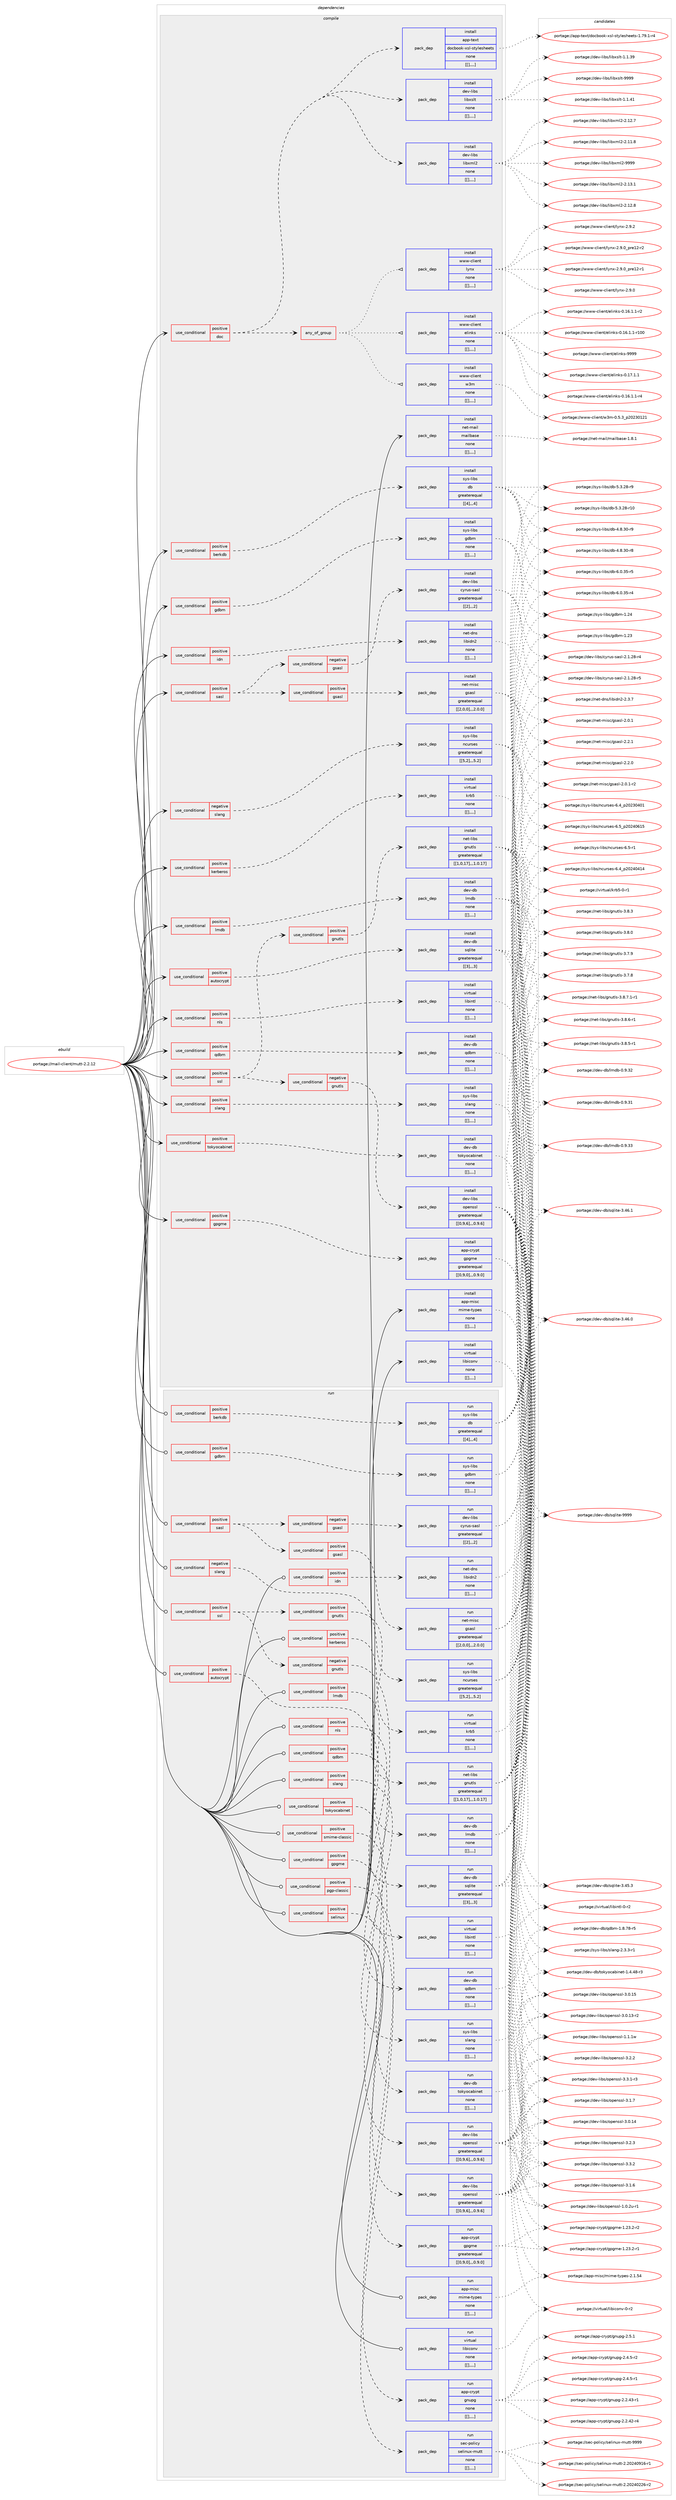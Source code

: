 digraph prolog {

# *************
# Graph options
# *************

newrank=true;
concentrate=true;
compound=true;
graph [rankdir=LR,fontname=Helvetica,fontsize=10,ranksep=1.5];#, ranksep=2.5, nodesep=0.2];
edge  [arrowhead=vee];
node  [fontname=Helvetica,fontsize=10];

# **********
# The ebuild
# **********

subgraph cluster_leftcol {
color=gray;
label=<<i>ebuild</i>>;
id [label="portage://mail-client/mutt-2.2.12", color=red, width=4, href="../mail-client/mutt-2.2.12.svg"];
}

# ****************
# The dependencies
# ****************

subgraph cluster_midcol {
color=gray;
label=<<i>dependencies</i>>;
subgraph cluster_compile {
fillcolor="#eeeeee";
style=filled;
label=<<i>compile</i>>;
subgraph cond74313 {
dependency295749 [label=<<TABLE BORDER="0" CELLBORDER="1" CELLSPACING="0" CELLPADDING="4"><TR><TD ROWSPAN="3" CELLPADDING="10">use_conditional</TD></TR><TR><TD>negative</TD></TR><TR><TD>slang</TD></TR></TABLE>>, shape=none, color=red];
subgraph pack218957 {
dependency295773 [label=<<TABLE BORDER="0" CELLBORDER="1" CELLSPACING="0" CELLPADDING="4" WIDTH="220"><TR><TD ROWSPAN="6" CELLPADDING="30">pack_dep</TD></TR><TR><TD WIDTH="110">install</TD></TR><TR><TD>sys-libs</TD></TR><TR><TD>ncurses</TD></TR><TR><TD>greaterequal</TD></TR><TR><TD>[[5,2],,,5.2]</TD></TR></TABLE>>, shape=none, color=blue];
}
dependency295749:e -> dependency295773:w [weight=20,style="dashed",arrowhead="vee"];
}
id:e -> dependency295749:w [weight=20,style="solid",arrowhead="vee"];
subgraph cond74332 {
dependency295826 [label=<<TABLE BORDER="0" CELLBORDER="1" CELLSPACING="0" CELLPADDING="4"><TR><TD ROWSPAN="3" CELLPADDING="10">use_conditional</TD></TR><TR><TD>positive</TD></TR><TR><TD>autocrypt</TD></TR></TABLE>>, shape=none, color=red];
subgraph pack218998 {
dependency295866 [label=<<TABLE BORDER="0" CELLBORDER="1" CELLSPACING="0" CELLPADDING="4" WIDTH="220"><TR><TD ROWSPAN="6" CELLPADDING="30">pack_dep</TD></TR><TR><TD WIDTH="110">install</TD></TR><TR><TD>dev-db</TD></TR><TR><TD>sqlite</TD></TR><TR><TD>greaterequal</TD></TR><TR><TD>[[3],,,3]</TD></TR></TABLE>>, shape=none, color=blue];
}
dependency295826:e -> dependency295866:w [weight=20,style="dashed",arrowhead="vee"];
}
id:e -> dependency295826:w [weight=20,style="solid",arrowhead="vee"];
subgraph cond74340 {
dependency295876 [label=<<TABLE BORDER="0" CELLBORDER="1" CELLSPACING="0" CELLPADDING="4"><TR><TD ROWSPAN="3" CELLPADDING="10">use_conditional</TD></TR><TR><TD>positive</TD></TR><TR><TD>berkdb</TD></TR></TABLE>>, shape=none, color=red];
subgraph pack219036 {
dependency295881 [label=<<TABLE BORDER="0" CELLBORDER="1" CELLSPACING="0" CELLPADDING="4" WIDTH="220"><TR><TD ROWSPAN="6" CELLPADDING="30">pack_dep</TD></TR><TR><TD WIDTH="110">install</TD></TR><TR><TD>sys-libs</TD></TR><TR><TD>db</TD></TR><TR><TD>greaterequal</TD></TR><TR><TD>[[4],,,4]</TD></TR></TABLE>>, shape=none, color=blue];
}
dependency295876:e -> dependency295881:w [weight=20,style="dashed",arrowhead="vee"];
}
id:e -> dependency295876:w [weight=20,style="solid",arrowhead="vee"];
subgraph cond74343 {
dependency295920 [label=<<TABLE BORDER="0" CELLBORDER="1" CELLSPACING="0" CELLPADDING="4"><TR><TD ROWSPAN="3" CELLPADDING="10">use_conditional</TD></TR><TR><TD>positive</TD></TR><TR><TD>doc</TD></TR></TABLE>>, shape=none, color=red];
subgraph pack219070 {
dependency295926 [label=<<TABLE BORDER="0" CELLBORDER="1" CELLSPACING="0" CELLPADDING="4" WIDTH="220"><TR><TD ROWSPAN="6" CELLPADDING="30">pack_dep</TD></TR><TR><TD WIDTH="110">install</TD></TR><TR><TD>dev-libs</TD></TR><TR><TD>libxml2</TD></TR><TR><TD>none</TD></TR><TR><TD>[[],,,,]</TD></TR></TABLE>>, shape=none, color=blue];
}
dependency295920:e -> dependency295926:w [weight=20,style="dashed",arrowhead="vee"];
subgraph pack219078 {
dependency295934 [label=<<TABLE BORDER="0" CELLBORDER="1" CELLSPACING="0" CELLPADDING="4" WIDTH="220"><TR><TD ROWSPAN="6" CELLPADDING="30">pack_dep</TD></TR><TR><TD WIDTH="110">install</TD></TR><TR><TD>dev-libs</TD></TR><TR><TD>libxslt</TD></TR><TR><TD>none</TD></TR><TR><TD>[[],,,,]</TD></TR></TABLE>>, shape=none, color=blue];
}
dependency295920:e -> dependency295934:w [weight=20,style="dashed",arrowhead="vee"];
subgraph pack219084 {
dependency295944 [label=<<TABLE BORDER="0" CELLBORDER="1" CELLSPACING="0" CELLPADDING="4" WIDTH="220"><TR><TD ROWSPAN="6" CELLPADDING="30">pack_dep</TD></TR><TR><TD WIDTH="110">install</TD></TR><TR><TD>app-text</TD></TR><TR><TD>docbook-xsl-stylesheets</TD></TR><TR><TD>none</TD></TR><TR><TD>[[],,,,]</TD></TR></TABLE>>, shape=none, color=blue];
}
dependency295920:e -> dependency295944:w [weight=20,style="dashed",arrowhead="vee"];
subgraph any2348 {
dependency296014 [label=<<TABLE BORDER="0" CELLBORDER="1" CELLSPACING="0" CELLPADDING="4"><TR><TD CELLPADDING="10">any_of_group</TD></TR></TABLE>>, shape=none, color=red];subgraph pack219177 {
dependency296134 [label=<<TABLE BORDER="0" CELLBORDER="1" CELLSPACING="0" CELLPADDING="4" WIDTH="220"><TR><TD ROWSPAN="6" CELLPADDING="30">pack_dep</TD></TR><TR><TD WIDTH="110">install</TD></TR><TR><TD>www-client</TD></TR><TR><TD>lynx</TD></TR><TR><TD>none</TD></TR><TR><TD>[[],,,,]</TD></TR></TABLE>>, shape=none, color=blue];
}
dependency296014:e -> dependency296134:w [weight=20,style="dotted",arrowhead="oinv"];
subgraph pack219237 {
dependency296139 [label=<<TABLE BORDER="0" CELLBORDER="1" CELLSPACING="0" CELLPADDING="4" WIDTH="220"><TR><TD ROWSPAN="6" CELLPADDING="30">pack_dep</TD></TR><TR><TD WIDTH="110">install</TD></TR><TR><TD>www-client</TD></TR><TR><TD>w3m</TD></TR><TR><TD>none</TD></TR><TR><TD>[[],,,,]</TD></TR></TABLE>>, shape=none, color=blue];
}
dependency296014:e -> dependency296139:w [weight=20,style="dotted",arrowhead="oinv"];
subgraph pack219289 {
dependency296215 [label=<<TABLE BORDER="0" CELLBORDER="1" CELLSPACING="0" CELLPADDING="4" WIDTH="220"><TR><TD ROWSPAN="6" CELLPADDING="30">pack_dep</TD></TR><TR><TD WIDTH="110">install</TD></TR><TR><TD>www-client</TD></TR><TR><TD>elinks</TD></TR><TR><TD>none</TD></TR><TR><TD>[[],,,,]</TD></TR></TABLE>>, shape=none, color=blue];
}
dependency296014:e -> dependency296215:w [weight=20,style="dotted",arrowhead="oinv"];
}
dependency295920:e -> dependency296014:w [weight=20,style="dashed",arrowhead="vee"];
}
id:e -> dependency295920:w [weight=20,style="solid",arrowhead="vee"];
subgraph cond74410 {
dependency296219 [label=<<TABLE BORDER="0" CELLBORDER="1" CELLSPACING="0" CELLPADDING="4"><TR><TD ROWSPAN="3" CELLPADDING="10">use_conditional</TD></TR><TR><TD>positive</TD></TR><TR><TD>gdbm</TD></TR></TABLE>>, shape=none, color=red];
subgraph pack219296 {
dependency296245 [label=<<TABLE BORDER="0" CELLBORDER="1" CELLSPACING="0" CELLPADDING="4" WIDTH="220"><TR><TD ROWSPAN="6" CELLPADDING="30">pack_dep</TD></TR><TR><TD WIDTH="110">install</TD></TR><TR><TD>sys-libs</TD></TR><TR><TD>gdbm</TD></TR><TR><TD>none</TD></TR><TR><TD>[[],,,,]</TD></TR></TABLE>>, shape=none, color=blue];
}
dependency296219:e -> dependency296245:w [weight=20,style="dashed",arrowhead="vee"];
}
id:e -> dependency296219:w [weight=20,style="solid",arrowhead="vee"];
subgraph cond74426 {
dependency296282 [label=<<TABLE BORDER="0" CELLBORDER="1" CELLSPACING="0" CELLPADDING="4"><TR><TD ROWSPAN="3" CELLPADDING="10">use_conditional</TD></TR><TR><TD>positive</TD></TR><TR><TD>gpgme</TD></TR></TABLE>>, shape=none, color=red];
subgraph pack219366 {
dependency296323 [label=<<TABLE BORDER="0" CELLBORDER="1" CELLSPACING="0" CELLPADDING="4" WIDTH="220"><TR><TD ROWSPAN="6" CELLPADDING="30">pack_dep</TD></TR><TR><TD WIDTH="110">install</TD></TR><TR><TD>app-crypt</TD></TR><TR><TD>gpgme</TD></TR><TR><TD>greaterequal</TD></TR><TR><TD>[[0,9,0],,,0.9.0]</TD></TR></TABLE>>, shape=none, color=blue];
}
dependency296282:e -> dependency296323:w [weight=20,style="dashed",arrowhead="vee"];
}
id:e -> dependency296282:w [weight=20,style="solid",arrowhead="vee"];
subgraph cond74443 {
dependency296420 [label=<<TABLE BORDER="0" CELLBORDER="1" CELLSPACING="0" CELLPADDING="4"><TR><TD ROWSPAN="3" CELLPADDING="10">use_conditional</TD></TR><TR><TD>positive</TD></TR><TR><TD>idn</TD></TR></TABLE>>, shape=none, color=red];
subgraph pack219434 {
dependency296422 [label=<<TABLE BORDER="0" CELLBORDER="1" CELLSPACING="0" CELLPADDING="4" WIDTH="220"><TR><TD ROWSPAN="6" CELLPADDING="30">pack_dep</TD></TR><TR><TD WIDTH="110">install</TD></TR><TR><TD>net-dns</TD></TR><TR><TD>libidn2</TD></TR><TR><TD>none</TD></TR><TR><TD>[[],,,,]</TD></TR></TABLE>>, shape=none, color=blue];
}
dependency296420:e -> dependency296422:w [weight=20,style="dashed",arrowhead="vee"];
}
id:e -> dependency296420:w [weight=20,style="solid",arrowhead="vee"];
subgraph cond74468 {
dependency296448 [label=<<TABLE BORDER="0" CELLBORDER="1" CELLSPACING="0" CELLPADDING="4"><TR><TD ROWSPAN="3" CELLPADDING="10">use_conditional</TD></TR><TR><TD>positive</TD></TR><TR><TD>kerberos</TD></TR></TABLE>>, shape=none, color=red];
subgraph pack219500 {
dependency296510 [label=<<TABLE BORDER="0" CELLBORDER="1" CELLSPACING="0" CELLPADDING="4" WIDTH="220"><TR><TD ROWSPAN="6" CELLPADDING="30">pack_dep</TD></TR><TR><TD WIDTH="110">install</TD></TR><TR><TD>virtual</TD></TR><TR><TD>krb5</TD></TR><TR><TD>none</TD></TR><TR><TD>[[],,,,]</TD></TR></TABLE>>, shape=none, color=blue];
}
dependency296448:e -> dependency296510:w [weight=20,style="dashed",arrowhead="vee"];
}
id:e -> dependency296448:w [weight=20,style="solid",arrowhead="vee"];
subgraph cond74509 {
dependency296646 [label=<<TABLE BORDER="0" CELLBORDER="1" CELLSPACING="0" CELLPADDING="4"><TR><TD ROWSPAN="3" CELLPADDING="10">use_conditional</TD></TR><TR><TD>positive</TD></TR><TR><TD>lmdb</TD></TR></TABLE>>, shape=none, color=red];
subgraph pack219591 {
dependency296650 [label=<<TABLE BORDER="0" CELLBORDER="1" CELLSPACING="0" CELLPADDING="4" WIDTH="220"><TR><TD ROWSPAN="6" CELLPADDING="30">pack_dep</TD></TR><TR><TD WIDTH="110">install</TD></TR><TR><TD>dev-db</TD></TR><TR><TD>lmdb</TD></TR><TR><TD>none</TD></TR><TR><TD>[[],,,,]</TD></TR></TABLE>>, shape=none, color=blue];
}
dependency296646:e -> dependency296650:w [weight=20,style="dashed",arrowhead="vee"];
}
id:e -> dependency296646:w [weight=20,style="solid",arrowhead="vee"];
subgraph cond74529 {
dependency296656 [label=<<TABLE BORDER="0" CELLBORDER="1" CELLSPACING="0" CELLPADDING="4"><TR><TD ROWSPAN="3" CELLPADDING="10">use_conditional</TD></TR><TR><TD>positive</TD></TR><TR><TD>nls</TD></TR></TABLE>>, shape=none, color=red];
subgraph pack219600 {
dependency296659 [label=<<TABLE BORDER="0" CELLBORDER="1" CELLSPACING="0" CELLPADDING="4" WIDTH="220"><TR><TD ROWSPAN="6" CELLPADDING="30">pack_dep</TD></TR><TR><TD WIDTH="110">install</TD></TR><TR><TD>virtual</TD></TR><TR><TD>libintl</TD></TR><TR><TD>none</TD></TR><TR><TD>[[],,,,]</TD></TR></TABLE>>, shape=none, color=blue];
}
dependency296656:e -> dependency296659:w [weight=20,style="dashed",arrowhead="vee"];
}
id:e -> dependency296656:w [weight=20,style="solid",arrowhead="vee"];
subgraph cond74537 {
dependency296672 [label=<<TABLE BORDER="0" CELLBORDER="1" CELLSPACING="0" CELLPADDING="4"><TR><TD ROWSPAN="3" CELLPADDING="10">use_conditional</TD></TR><TR><TD>positive</TD></TR><TR><TD>qdbm</TD></TR></TABLE>>, shape=none, color=red];
subgraph pack219619 {
dependency296773 [label=<<TABLE BORDER="0" CELLBORDER="1" CELLSPACING="0" CELLPADDING="4" WIDTH="220"><TR><TD ROWSPAN="6" CELLPADDING="30">pack_dep</TD></TR><TR><TD WIDTH="110">install</TD></TR><TR><TD>dev-db</TD></TR><TR><TD>qdbm</TD></TR><TR><TD>none</TD></TR><TR><TD>[[],,,,]</TD></TR></TABLE>>, shape=none, color=blue];
}
dependency296672:e -> dependency296773:w [weight=20,style="dashed",arrowhead="vee"];
}
id:e -> dependency296672:w [weight=20,style="solid",arrowhead="vee"];
subgraph cond74574 {
dependency296822 [label=<<TABLE BORDER="0" CELLBORDER="1" CELLSPACING="0" CELLPADDING="4"><TR><TD ROWSPAN="3" CELLPADDING="10">use_conditional</TD></TR><TR><TD>positive</TD></TR><TR><TD>sasl</TD></TR></TABLE>>, shape=none, color=red];
subgraph cond74598 {
dependency296904 [label=<<TABLE BORDER="0" CELLBORDER="1" CELLSPACING="0" CELLPADDING="4"><TR><TD ROWSPAN="3" CELLPADDING="10">use_conditional</TD></TR><TR><TD>positive</TD></TR><TR><TD>gsasl</TD></TR></TABLE>>, shape=none, color=red];
subgraph pack219767 {
dependency296927 [label=<<TABLE BORDER="0" CELLBORDER="1" CELLSPACING="0" CELLPADDING="4" WIDTH="220"><TR><TD ROWSPAN="6" CELLPADDING="30">pack_dep</TD></TR><TR><TD WIDTH="110">install</TD></TR><TR><TD>net-misc</TD></TR><TR><TD>gsasl</TD></TR><TR><TD>greaterequal</TD></TR><TR><TD>[[2,0,0],,,2.0.0]</TD></TR></TABLE>>, shape=none, color=blue];
}
dependency296904:e -> dependency296927:w [weight=20,style="dashed",arrowhead="vee"];
}
dependency296822:e -> dependency296904:w [weight=20,style="dashed",arrowhead="vee"];
subgraph cond74627 {
dependency296953 [label=<<TABLE BORDER="0" CELLBORDER="1" CELLSPACING="0" CELLPADDING="4"><TR><TD ROWSPAN="3" CELLPADDING="10">use_conditional</TD></TR><TR><TD>negative</TD></TR><TR><TD>gsasl</TD></TR></TABLE>>, shape=none, color=red];
subgraph pack219798 {
dependency296954 [label=<<TABLE BORDER="0" CELLBORDER="1" CELLSPACING="0" CELLPADDING="4" WIDTH="220"><TR><TD ROWSPAN="6" CELLPADDING="30">pack_dep</TD></TR><TR><TD WIDTH="110">install</TD></TR><TR><TD>dev-libs</TD></TR><TR><TD>cyrus-sasl</TD></TR><TR><TD>greaterequal</TD></TR><TR><TD>[[2],,,2]</TD></TR></TABLE>>, shape=none, color=blue];
}
dependency296953:e -> dependency296954:w [weight=20,style="dashed",arrowhead="vee"];
}
dependency296822:e -> dependency296953:w [weight=20,style="dashed",arrowhead="vee"];
}
id:e -> dependency296822:w [weight=20,style="solid",arrowhead="vee"];
subgraph cond74649 {
dependency297000 [label=<<TABLE BORDER="0" CELLBORDER="1" CELLSPACING="0" CELLPADDING="4"><TR><TD ROWSPAN="3" CELLPADDING="10">use_conditional</TD></TR><TR><TD>positive</TD></TR><TR><TD>slang</TD></TR></TABLE>>, shape=none, color=red];
subgraph pack219822 {
dependency297017 [label=<<TABLE BORDER="0" CELLBORDER="1" CELLSPACING="0" CELLPADDING="4" WIDTH="220"><TR><TD ROWSPAN="6" CELLPADDING="30">pack_dep</TD></TR><TR><TD WIDTH="110">install</TD></TR><TR><TD>sys-libs</TD></TR><TR><TD>slang</TD></TR><TR><TD>none</TD></TR><TR><TD>[[],,,,]</TD></TR></TABLE>>, shape=none, color=blue];
}
dependency297000:e -> dependency297017:w [weight=20,style="dashed",arrowhead="vee"];
}
id:e -> dependency297000:w [weight=20,style="solid",arrowhead="vee"];
subgraph cond74669 {
dependency297082 [label=<<TABLE BORDER="0" CELLBORDER="1" CELLSPACING="0" CELLPADDING="4"><TR><TD ROWSPAN="3" CELLPADDING="10">use_conditional</TD></TR><TR><TD>positive</TD></TR><TR><TD>ssl</TD></TR></TABLE>>, shape=none, color=red];
subgraph cond74704 {
dependency297237 [label=<<TABLE BORDER="0" CELLBORDER="1" CELLSPACING="0" CELLPADDING="4"><TR><TD ROWSPAN="3" CELLPADDING="10">use_conditional</TD></TR><TR><TD>positive</TD></TR><TR><TD>gnutls</TD></TR></TABLE>>, shape=none, color=red];
subgraph pack219990 {
dependency297242 [label=<<TABLE BORDER="0" CELLBORDER="1" CELLSPACING="0" CELLPADDING="4" WIDTH="220"><TR><TD ROWSPAN="6" CELLPADDING="30">pack_dep</TD></TR><TR><TD WIDTH="110">install</TD></TR><TR><TD>net-libs</TD></TR><TR><TD>gnutls</TD></TR><TR><TD>greaterequal</TD></TR><TR><TD>[[1,0,17],,,1.0.17]</TD></TR></TABLE>>, shape=none, color=blue];
}
dependency297237:e -> dependency297242:w [weight=20,style="dashed",arrowhead="vee"];
}
dependency297082:e -> dependency297237:w [weight=20,style="dashed",arrowhead="vee"];
subgraph cond74736 {
dependency297289 [label=<<TABLE BORDER="0" CELLBORDER="1" CELLSPACING="0" CELLPADDING="4"><TR><TD ROWSPAN="3" CELLPADDING="10">use_conditional</TD></TR><TR><TD>negative</TD></TR><TR><TD>gnutls</TD></TR></TABLE>>, shape=none, color=red];
subgraph pack220061 {
dependency297432 [label=<<TABLE BORDER="0" CELLBORDER="1" CELLSPACING="0" CELLPADDING="4" WIDTH="220"><TR><TD ROWSPAN="6" CELLPADDING="30">pack_dep</TD></TR><TR><TD WIDTH="110">install</TD></TR><TR><TD>dev-libs</TD></TR><TR><TD>openssl</TD></TR><TR><TD>greaterequal</TD></TR><TR><TD>[[0,9,6],,,0.9.6]</TD></TR></TABLE>>, shape=none, color=blue];
}
dependency297289:e -> dependency297432:w [weight=20,style="dashed",arrowhead="vee"];
}
dependency297082:e -> dependency297289:w [weight=20,style="dashed",arrowhead="vee"];
}
id:e -> dependency297082:w [weight=20,style="solid",arrowhead="vee"];
subgraph cond74782 {
dependency297448 [label=<<TABLE BORDER="0" CELLBORDER="1" CELLSPACING="0" CELLPADDING="4"><TR><TD ROWSPAN="3" CELLPADDING="10">use_conditional</TD></TR><TR><TD>positive</TD></TR><TR><TD>tokyocabinet</TD></TR></TABLE>>, shape=none, color=red];
subgraph pack220192 {
dependency297533 [label=<<TABLE BORDER="0" CELLBORDER="1" CELLSPACING="0" CELLPADDING="4" WIDTH="220"><TR><TD ROWSPAN="6" CELLPADDING="30">pack_dep</TD></TR><TR><TD WIDTH="110">install</TD></TR><TR><TD>dev-db</TD></TR><TR><TD>tokyocabinet</TD></TR><TR><TD>none</TD></TR><TR><TD>[[],,,,]</TD></TR></TABLE>>, shape=none, color=blue];
}
dependency297448:e -> dependency297533:w [weight=20,style="dashed",arrowhead="vee"];
}
id:e -> dependency297448:w [weight=20,style="solid",arrowhead="vee"];
subgraph pack220195 {
dependency297535 [label=<<TABLE BORDER="0" CELLBORDER="1" CELLSPACING="0" CELLPADDING="4" WIDTH="220"><TR><TD ROWSPAN="6" CELLPADDING="30">pack_dep</TD></TR><TR><TD WIDTH="110">install</TD></TR><TR><TD>app-misc</TD></TR><TR><TD>mime-types</TD></TR><TR><TD>none</TD></TR><TR><TD>[[],,,,]</TD></TR></TABLE>>, shape=none, color=blue];
}
id:e -> dependency297535:w [weight=20,style="solid",arrowhead="vee"];
subgraph pack220260 {
dependency297624 [label=<<TABLE BORDER="0" CELLBORDER="1" CELLSPACING="0" CELLPADDING="4" WIDTH="220"><TR><TD ROWSPAN="6" CELLPADDING="30">pack_dep</TD></TR><TR><TD WIDTH="110">install</TD></TR><TR><TD>net-mail</TD></TR><TR><TD>mailbase</TD></TR><TR><TD>none</TD></TR><TR><TD>[[],,,,]</TD></TR></TABLE>>, shape=none, color=blue];
}
id:e -> dependency297624:w [weight=20,style="solid",arrowhead="vee"];
subgraph pack220280 {
dependency297738 [label=<<TABLE BORDER="0" CELLBORDER="1" CELLSPACING="0" CELLPADDING="4" WIDTH="220"><TR><TD ROWSPAN="6" CELLPADDING="30">pack_dep</TD></TR><TR><TD WIDTH="110">install</TD></TR><TR><TD>virtual</TD></TR><TR><TD>libiconv</TD></TR><TR><TD>none</TD></TR><TR><TD>[[],,,,]</TD></TR></TABLE>>, shape=none, color=blue];
}
id:e -> dependency297738:w [weight=20,style="solid",arrowhead="vee"];
}
subgraph cluster_compileandrun {
fillcolor="#eeeeee";
style=filled;
label=<<i>compile and run</i>>;
}
subgraph cluster_run {
fillcolor="#eeeeee";
style=filled;
label=<<i>run</i>>;
subgraph cond74873 {
dependency297787 [label=<<TABLE BORDER="0" CELLBORDER="1" CELLSPACING="0" CELLPADDING="4"><TR><TD ROWSPAN="3" CELLPADDING="10">use_conditional</TD></TR><TR><TD>negative</TD></TR><TR><TD>slang</TD></TR></TABLE>>, shape=none, color=red];
subgraph pack220381 {
dependency297886 [label=<<TABLE BORDER="0" CELLBORDER="1" CELLSPACING="0" CELLPADDING="4" WIDTH="220"><TR><TD ROWSPAN="6" CELLPADDING="30">pack_dep</TD></TR><TR><TD WIDTH="110">run</TD></TR><TR><TD>sys-libs</TD></TR><TR><TD>ncurses</TD></TR><TR><TD>greaterequal</TD></TR><TR><TD>[[5,2],,,5.2]</TD></TR></TABLE>>, shape=none, color=blue];
}
dependency297787:e -> dependency297886:w [weight=20,style="dashed",arrowhead="vee"];
}
id:e -> dependency297787:w [weight=20,style="solid",arrowhead="odot"];
subgraph cond74921 {
dependency297895 [label=<<TABLE BORDER="0" CELLBORDER="1" CELLSPACING="0" CELLPADDING="4"><TR><TD ROWSPAN="3" CELLPADDING="10">use_conditional</TD></TR><TR><TD>positive</TD></TR><TR><TD>autocrypt</TD></TR></TABLE>>, shape=none, color=red];
subgraph pack220437 {
dependency297897 [label=<<TABLE BORDER="0" CELLBORDER="1" CELLSPACING="0" CELLPADDING="4" WIDTH="220"><TR><TD ROWSPAN="6" CELLPADDING="30">pack_dep</TD></TR><TR><TD WIDTH="110">run</TD></TR><TR><TD>dev-db</TD></TR><TR><TD>sqlite</TD></TR><TR><TD>greaterequal</TD></TR><TR><TD>[[3],,,3]</TD></TR></TABLE>>, shape=none, color=blue];
}
dependency297895:e -> dependency297897:w [weight=20,style="dashed",arrowhead="vee"];
}
id:e -> dependency297895:w [weight=20,style="solid",arrowhead="odot"];
subgraph cond74924 {
dependency297920 [label=<<TABLE BORDER="0" CELLBORDER="1" CELLSPACING="0" CELLPADDING="4"><TR><TD ROWSPAN="3" CELLPADDING="10">use_conditional</TD></TR><TR><TD>positive</TD></TR><TR><TD>berkdb</TD></TR></TABLE>>, shape=none, color=red];
subgraph pack220451 {
dependency298014 [label=<<TABLE BORDER="0" CELLBORDER="1" CELLSPACING="0" CELLPADDING="4" WIDTH="220"><TR><TD ROWSPAN="6" CELLPADDING="30">pack_dep</TD></TR><TR><TD WIDTH="110">run</TD></TR><TR><TD>sys-libs</TD></TR><TR><TD>db</TD></TR><TR><TD>greaterequal</TD></TR><TR><TD>[[4],,,4]</TD></TR></TABLE>>, shape=none, color=blue];
}
dependency297920:e -> dependency298014:w [weight=20,style="dashed",arrowhead="vee"];
}
id:e -> dependency297920:w [weight=20,style="solid",arrowhead="odot"];
subgraph cond74968 {
dependency298061 [label=<<TABLE BORDER="0" CELLBORDER="1" CELLSPACING="0" CELLPADDING="4"><TR><TD ROWSPAN="3" CELLPADDING="10">use_conditional</TD></TR><TR><TD>positive</TD></TR><TR><TD>gdbm</TD></TR></TABLE>>, shape=none, color=red];
subgraph pack220553 {
dependency298084 [label=<<TABLE BORDER="0" CELLBORDER="1" CELLSPACING="0" CELLPADDING="4" WIDTH="220"><TR><TD ROWSPAN="6" CELLPADDING="30">pack_dep</TD></TR><TR><TD WIDTH="110">run</TD></TR><TR><TD>sys-libs</TD></TR><TR><TD>gdbm</TD></TR><TR><TD>none</TD></TR><TR><TD>[[],,,,]</TD></TR></TABLE>>, shape=none, color=blue];
}
dependency298061:e -> dependency298084:w [weight=20,style="dashed",arrowhead="vee"];
}
id:e -> dependency298061:w [weight=20,style="solid",arrowhead="odot"];
subgraph cond74988 {
dependency298090 [label=<<TABLE BORDER="0" CELLBORDER="1" CELLSPACING="0" CELLPADDING="4"><TR><TD ROWSPAN="3" CELLPADDING="10">use_conditional</TD></TR><TR><TD>positive</TD></TR><TR><TD>gpgme</TD></TR></TABLE>>, shape=none, color=red];
subgraph pack220572 {
dependency298144 [label=<<TABLE BORDER="0" CELLBORDER="1" CELLSPACING="0" CELLPADDING="4" WIDTH="220"><TR><TD ROWSPAN="6" CELLPADDING="30">pack_dep</TD></TR><TR><TD WIDTH="110">run</TD></TR><TR><TD>app-crypt</TD></TR><TR><TD>gpgme</TD></TR><TR><TD>greaterequal</TD></TR><TR><TD>[[0,9,0],,,0.9.0]</TD></TR></TABLE>>, shape=none, color=blue];
}
dependency298090:e -> dependency298144:w [weight=20,style="dashed",arrowhead="vee"];
}
id:e -> dependency298090:w [weight=20,style="solid",arrowhead="odot"];
subgraph cond75006 {
dependency298278 [label=<<TABLE BORDER="0" CELLBORDER="1" CELLSPACING="0" CELLPADDING="4"><TR><TD ROWSPAN="3" CELLPADDING="10">use_conditional</TD></TR><TR><TD>positive</TD></TR><TR><TD>idn</TD></TR></TABLE>>, shape=none, color=red];
subgraph pack220692 {
dependency298395 [label=<<TABLE BORDER="0" CELLBORDER="1" CELLSPACING="0" CELLPADDING="4" WIDTH="220"><TR><TD ROWSPAN="6" CELLPADDING="30">pack_dep</TD></TR><TR><TD WIDTH="110">run</TD></TR><TR><TD>net-dns</TD></TR><TR><TD>libidn2</TD></TR><TR><TD>none</TD></TR><TR><TD>[[],,,,]</TD></TR></TABLE>>, shape=none, color=blue];
}
dependency298278:e -> dependency298395:w [weight=20,style="dashed",arrowhead="vee"];
}
id:e -> dependency298278:w [weight=20,style="solid",arrowhead="odot"];
subgraph cond75079 {
dependency298458 [label=<<TABLE BORDER="0" CELLBORDER="1" CELLSPACING="0" CELLPADDING="4"><TR><TD ROWSPAN="3" CELLPADDING="10">use_conditional</TD></TR><TR><TD>positive</TD></TR><TR><TD>kerberos</TD></TR></TABLE>>, shape=none, color=red];
subgraph pack220834 {
dependency298499 [label=<<TABLE BORDER="0" CELLBORDER="1" CELLSPACING="0" CELLPADDING="4" WIDTH="220"><TR><TD ROWSPAN="6" CELLPADDING="30">pack_dep</TD></TR><TR><TD WIDTH="110">run</TD></TR><TR><TD>virtual</TD></TR><TR><TD>krb5</TD></TR><TR><TD>none</TD></TR><TR><TD>[[],,,,]</TD></TR></TABLE>>, shape=none, color=blue];
}
dependency298458:e -> dependency298499:w [weight=20,style="dashed",arrowhead="vee"];
}
id:e -> dependency298458:w [weight=20,style="solid",arrowhead="odot"];
subgraph cond75106 {
dependency298521 [label=<<TABLE BORDER="0" CELLBORDER="1" CELLSPACING="0" CELLPADDING="4"><TR><TD ROWSPAN="3" CELLPADDING="10">use_conditional</TD></TR><TR><TD>positive</TD></TR><TR><TD>lmdb</TD></TR></TABLE>>, shape=none, color=red];
subgraph pack220868 {
dependency298575 [label=<<TABLE BORDER="0" CELLBORDER="1" CELLSPACING="0" CELLPADDING="4" WIDTH="220"><TR><TD ROWSPAN="6" CELLPADDING="30">pack_dep</TD></TR><TR><TD WIDTH="110">run</TD></TR><TR><TD>dev-db</TD></TR><TR><TD>lmdb</TD></TR><TR><TD>none</TD></TR><TR><TD>[[],,,,]</TD></TR></TABLE>>, shape=none, color=blue];
}
dependency298521:e -> dependency298575:w [weight=20,style="dashed",arrowhead="vee"];
}
id:e -> dependency298521:w [weight=20,style="solid",arrowhead="odot"];
subgraph cond75132 {
dependency298597 [label=<<TABLE BORDER="0" CELLBORDER="1" CELLSPACING="0" CELLPADDING="4"><TR><TD ROWSPAN="3" CELLPADDING="10">use_conditional</TD></TR><TR><TD>positive</TD></TR><TR><TD>nls</TD></TR></TABLE>>, shape=none, color=red];
subgraph pack220924 {
dependency298599 [label=<<TABLE BORDER="0" CELLBORDER="1" CELLSPACING="0" CELLPADDING="4" WIDTH="220"><TR><TD ROWSPAN="6" CELLPADDING="30">pack_dep</TD></TR><TR><TD WIDTH="110">run</TD></TR><TR><TD>virtual</TD></TR><TR><TD>libintl</TD></TR><TR><TD>none</TD></TR><TR><TD>[[],,,,]</TD></TR></TABLE>>, shape=none, color=blue];
}
dependency298597:e -> dependency298599:w [weight=20,style="dashed",arrowhead="vee"];
}
id:e -> dependency298597:w [weight=20,style="solid",arrowhead="odot"];
subgraph cond75133 {
dependency298603 [label=<<TABLE BORDER="0" CELLBORDER="1" CELLSPACING="0" CELLPADDING="4"><TR><TD ROWSPAN="3" CELLPADDING="10">use_conditional</TD></TR><TR><TD>positive</TD></TR><TR><TD>pgp-classic</TD></TR></TABLE>>, shape=none, color=red];
subgraph pack220928 {
dependency298606 [label=<<TABLE BORDER="0" CELLBORDER="1" CELLSPACING="0" CELLPADDING="4" WIDTH="220"><TR><TD ROWSPAN="6" CELLPADDING="30">pack_dep</TD></TR><TR><TD WIDTH="110">run</TD></TR><TR><TD>app-crypt</TD></TR><TR><TD>gnupg</TD></TR><TR><TD>none</TD></TR><TR><TD>[[],,,,]</TD></TR></TABLE>>, shape=none, color=blue];
}
dependency298603:e -> dependency298606:w [weight=20,style="dashed",arrowhead="vee"];
}
id:e -> dependency298603:w [weight=20,style="solid",arrowhead="odot"];
subgraph cond75140 {
dependency298666 [label=<<TABLE BORDER="0" CELLBORDER="1" CELLSPACING="0" CELLPADDING="4"><TR><TD ROWSPAN="3" CELLPADDING="10">use_conditional</TD></TR><TR><TD>positive</TD></TR><TR><TD>qdbm</TD></TR></TABLE>>, shape=none, color=red];
subgraph pack220993 {
dependency298693 [label=<<TABLE BORDER="0" CELLBORDER="1" CELLSPACING="0" CELLPADDING="4" WIDTH="220"><TR><TD ROWSPAN="6" CELLPADDING="30">pack_dep</TD></TR><TR><TD WIDTH="110">run</TD></TR><TR><TD>dev-db</TD></TR><TR><TD>qdbm</TD></TR><TR><TD>none</TD></TR><TR><TD>[[],,,,]</TD></TR></TABLE>>, shape=none, color=blue];
}
dependency298666:e -> dependency298693:w [weight=20,style="dashed",arrowhead="vee"];
}
id:e -> dependency298666:w [weight=20,style="solid",arrowhead="odot"];
subgraph cond75157 {
dependency298699 [label=<<TABLE BORDER="0" CELLBORDER="1" CELLSPACING="0" CELLPADDING="4"><TR><TD ROWSPAN="3" CELLPADDING="10">use_conditional</TD></TR><TR><TD>positive</TD></TR><TR><TD>sasl</TD></TR></TABLE>>, shape=none, color=red];
subgraph cond75158 {
dependency298753 [label=<<TABLE BORDER="0" CELLBORDER="1" CELLSPACING="0" CELLPADDING="4"><TR><TD ROWSPAN="3" CELLPADDING="10">use_conditional</TD></TR><TR><TD>positive</TD></TR><TR><TD>gsasl</TD></TR></TABLE>>, shape=none, color=red];
subgraph pack221054 {
dependency298813 [label=<<TABLE BORDER="0" CELLBORDER="1" CELLSPACING="0" CELLPADDING="4" WIDTH="220"><TR><TD ROWSPAN="6" CELLPADDING="30">pack_dep</TD></TR><TR><TD WIDTH="110">run</TD></TR><TR><TD>net-misc</TD></TR><TR><TD>gsasl</TD></TR><TR><TD>greaterequal</TD></TR><TR><TD>[[2,0,0],,,2.0.0]</TD></TR></TABLE>>, shape=none, color=blue];
}
dependency298753:e -> dependency298813:w [weight=20,style="dashed",arrowhead="vee"];
}
dependency298699:e -> dependency298753:w [weight=20,style="dashed",arrowhead="vee"];
subgraph cond75212 {
dependency298912 [label=<<TABLE BORDER="0" CELLBORDER="1" CELLSPACING="0" CELLPADDING="4"><TR><TD ROWSPAN="3" CELLPADDING="10">use_conditional</TD></TR><TR><TD>negative</TD></TR><TR><TD>gsasl</TD></TR></TABLE>>, shape=none, color=red];
subgraph pack221143 {
dependency298936 [label=<<TABLE BORDER="0" CELLBORDER="1" CELLSPACING="0" CELLPADDING="4" WIDTH="220"><TR><TD ROWSPAN="6" CELLPADDING="30">pack_dep</TD></TR><TR><TD WIDTH="110">run</TD></TR><TR><TD>dev-libs</TD></TR><TR><TD>cyrus-sasl</TD></TR><TR><TD>greaterequal</TD></TR><TR><TD>[[2],,,2]</TD></TR></TABLE>>, shape=none, color=blue];
}
dependency298912:e -> dependency298936:w [weight=20,style="dashed",arrowhead="vee"];
}
dependency298699:e -> dependency298912:w [weight=20,style="dashed",arrowhead="vee"];
}
id:e -> dependency298699:w [weight=20,style="solid",arrowhead="odot"];
subgraph cond75230 {
dependency298961 [label=<<TABLE BORDER="0" CELLBORDER="1" CELLSPACING="0" CELLPADDING="4"><TR><TD ROWSPAN="3" CELLPADDING="10">use_conditional</TD></TR><TR><TD>positive</TD></TR><TR><TD>selinux</TD></TR></TABLE>>, shape=none, color=red];
subgraph pack221173 {
dependency299023 [label=<<TABLE BORDER="0" CELLBORDER="1" CELLSPACING="0" CELLPADDING="4" WIDTH="220"><TR><TD ROWSPAN="6" CELLPADDING="30">pack_dep</TD></TR><TR><TD WIDTH="110">run</TD></TR><TR><TD>sec-policy</TD></TR><TR><TD>selinux-mutt</TD></TR><TR><TD>none</TD></TR><TR><TD>[[],,,,]</TD></TR></TABLE>>, shape=none, color=blue];
}
dependency298961:e -> dependency299023:w [weight=20,style="dashed",arrowhead="vee"];
}
id:e -> dependency298961:w [weight=20,style="solid",arrowhead="odot"];
subgraph cond75261 {
dependency299084 [label=<<TABLE BORDER="0" CELLBORDER="1" CELLSPACING="0" CELLPADDING="4"><TR><TD ROWSPAN="3" CELLPADDING="10">use_conditional</TD></TR><TR><TD>positive</TD></TR><TR><TD>slang</TD></TR></TABLE>>, shape=none, color=red];
subgraph pack221261 {
dependency299086 [label=<<TABLE BORDER="0" CELLBORDER="1" CELLSPACING="0" CELLPADDING="4" WIDTH="220"><TR><TD ROWSPAN="6" CELLPADDING="30">pack_dep</TD></TR><TR><TD WIDTH="110">run</TD></TR><TR><TD>sys-libs</TD></TR><TR><TD>slang</TD></TR><TR><TD>none</TD></TR><TR><TD>[[],,,,]</TD></TR></TABLE>>, shape=none, color=blue];
}
dependency299084:e -> dependency299086:w [weight=20,style="dashed",arrowhead="vee"];
}
id:e -> dependency299084:w [weight=20,style="solid",arrowhead="odot"];
subgraph cond75274 {
dependency299127 [label=<<TABLE BORDER="0" CELLBORDER="1" CELLSPACING="0" CELLPADDING="4"><TR><TD ROWSPAN="3" CELLPADDING="10">use_conditional</TD></TR><TR><TD>positive</TD></TR><TR><TD>smime-classic</TD></TR></TABLE>>, shape=none, color=red];
subgraph pack221313 {
dependency299152 [label=<<TABLE BORDER="0" CELLBORDER="1" CELLSPACING="0" CELLPADDING="4" WIDTH="220"><TR><TD ROWSPAN="6" CELLPADDING="30">pack_dep</TD></TR><TR><TD WIDTH="110">run</TD></TR><TR><TD>dev-libs</TD></TR><TR><TD>openssl</TD></TR><TR><TD>greaterequal</TD></TR><TR><TD>[[0,9,6],,,0.9.6]</TD></TR></TABLE>>, shape=none, color=blue];
}
dependency299127:e -> dependency299152:w [weight=20,style="dashed",arrowhead="vee"];
}
id:e -> dependency299127:w [weight=20,style="solid",arrowhead="odot"];
subgraph cond75296 {
dependency299192 [label=<<TABLE BORDER="0" CELLBORDER="1" CELLSPACING="0" CELLPADDING="4"><TR><TD ROWSPAN="3" CELLPADDING="10">use_conditional</TD></TR><TR><TD>positive</TD></TR><TR><TD>ssl</TD></TR></TABLE>>, shape=none, color=red];
subgraph cond75305 {
dependency299195 [label=<<TABLE BORDER="0" CELLBORDER="1" CELLSPACING="0" CELLPADDING="4"><TR><TD ROWSPAN="3" CELLPADDING="10">use_conditional</TD></TR><TR><TD>positive</TD></TR><TR><TD>gnutls</TD></TR></TABLE>>, shape=none, color=red];
subgraph pack221345 {
dependency299236 [label=<<TABLE BORDER="0" CELLBORDER="1" CELLSPACING="0" CELLPADDING="4" WIDTH="220"><TR><TD ROWSPAN="6" CELLPADDING="30">pack_dep</TD></TR><TR><TD WIDTH="110">run</TD></TR><TR><TD>net-libs</TD></TR><TR><TD>gnutls</TD></TR><TR><TD>greaterequal</TD></TR><TR><TD>[[1,0,17],,,1.0.17]</TD></TR></TABLE>>, shape=none, color=blue];
}
dependency299195:e -> dependency299236:w [weight=20,style="dashed",arrowhead="vee"];
}
dependency299192:e -> dependency299195:w [weight=20,style="dashed",arrowhead="vee"];
subgraph cond75321 {
dependency299302 [label=<<TABLE BORDER="0" CELLBORDER="1" CELLSPACING="0" CELLPADDING="4"><TR><TD ROWSPAN="3" CELLPADDING="10">use_conditional</TD></TR><TR><TD>negative</TD></TR><TR><TD>gnutls</TD></TR></TABLE>>, shape=none, color=red];
subgraph pack221434 {
dependency299319 [label=<<TABLE BORDER="0" CELLBORDER="1" CELLSPACING="0" CELLPADDING="4" WIDTH="220"><TR><TD ROWSPAN="6" CELLPADDING="30">pack_dep</TD></TR><TR><TD WIDTH="110">run</TD></TR><TR><TD>dev-libs</TD></TR><TR><TD>openssl</TD></TR><TR><TD>greaterequal</TD></TR><TR><TD>[[0,9,6],,,0.9.6]</TD></TR></TABLE>>, shape=none, color=blue];
}
dependency299302:e -> dependency299319:w [weight=20,style="dashed",arrowhead="vee"];
}
dependency299192:e -> dependency299302:w [weight=20,style="dashed",arrowhead="vee"];
}
id:e -> dependency299192:w [weight=20,style="solid",arrowhead="odot"];
subgraph cond75340 {
dependency299360 [label=<<TABLE BORDER="0" CELLBORDER="1" CELLSPACING="0" CELLPADDING="4"><TR><TD ROWSPAN="3" CELLPADDING="10">use_conditional</TD></TR><TR><TD>positive</TD></TR><TR><TD>tokyocabinet</TD></TR></TABLE>>, shape=none, color=red];
subgraph pack221532 {
dependency299463 [label=<<TABLE BORDER="0" CELLBORDER="1" CELLSPACING="0" CELLPADDING="4" WIDTH="220"><TR><TD ROWSPAN="6" CELLPADDING="30">pack_dep</TD></TR><TR><TD WIDTH="110">run</TD></TR><TR><TD>dev-db</TD></TR><TR><TD>tokyocabinet</TD></TR><TR><TD>none</TD></TR><TR><TD>[[],,,,]</TD></TR></TABLE>>, shape=none, color=blue];
}
dependency299360:e -> dependency299463:w [weight=20,style="dashed",arrowhead="vee"];
}
id:e -> dependency299360:w [weight=20,style="solid",arrowhead="odot"];
subgraph pack221557 {
dependency299501 [label=<<TABLE BORDER="0" CELLBORDER="1" CELLSPACING="0" CELLPADDING="4" WIDTH="220"><TR><TD ROWSPAN="6" CELLPADDING="30">pack_dep</TD></TR><TR><TD WIDTH="110">run</TD></TR><TR><TD>app-misc</TD></TR><TR><TD>mime-types</TD></TR><TR><TD>none</TD></TR><TR><TD>[[],,,,]</TD></TR></TABLE>>, shape=none, color=blue];
}
id:e -> dependency299501:w [weight=20,style="solid",arrowhead="odot"];
subgraph pack221561 {
dependency299520 [label=<<TABLE BORDER="0" CELLBORDER="1" CELLSPACING="0" CELLPADDING="4" WIDTH="220"><TR><TD ROWSPAN="6" CELLPADDING="30">pack_dep</TD></TR><TR><TD WIDTH="110">run</TD></TR><TR><TD>virtual</TD></TR><TR><TD>libiconv</TD></TR><TR><TD>none</TD></TR><TR><TD>[[],,,,]</TD></TR></TABLE>>, shape=none, color=blue];
}
id:e -> dependency299520:w [weight=20,style="solid",arrowhead="odot"];
}
}

# **************
# The candidates
# **************

subgraph cluster_choices {
rank=same;
color=gray;
label=<<i>candidates</i>>;

subgraph choice219594 {
color=black;
nodesep=1;
choice1151211154510810598115471109911711411510111545544653951125048505248544953 [label="portage://sys-libs/ncurses-6.5_p20240615", color=red, width=4,href="../sys-libs/ncurses-6.5_p20240615.svg"];
choice11512111545108105981154711099117114115101115455446534511449 [label="portage://sys-libs/ncurses-6.5-r1", color=red, width=4,href="../sys-libs/ncurses-6.5-r1.svg"];
choice1151211154510810598115471109911711411510111545544652951125048505248524952 [label="portage://sys-libs/ncurses-6.4_p20240414", color=red, width=4,href="../sys-libs/ncurses-6.4_p20240414.svg"];
choice1151211154510810598115471109911711411510111545544652951125048505148524849 [label="portage://sys-libs/ncurses-6.4_p20230401", color=red, width=4,href="../sys-libs/ncurses-6.4_p20230401.svg"];
dependency295773:e -> choice1151211154510810598115471109911711411510111545544653951125048505248544953:w [style=dotted,weight="100"];
dependency295773:e -> choice11512111545108105981154711099117114115101115455446534511449:w [style=dotted,weight="100"];
dependency295773:e -> choice1151211154510810598115471109911711411510111545544652951125048505248524952:w [style=dotted,weight="100"];
dependency295773:e -> choice1151211154510810598115471109911711411510111545544652951125048505148524849:w [style=dotted,weight="100"];
}
subgraph choice219600 {
color=black;
nodesep=1;
choice1001011184510098471151131081051161014557575757 [label="portage://dev-db/sqlite-9999", color=red, width=4,href="../dev-db/sqlite-9999.svg"];
choice10010111845100984711511310810511610145514652544649 [label="portage://dev-db/sqlite-3.46.1", color=red, width=4,href="../dev-db/sqlite-3.46.1.svg"];
choice10010111845100984711511310810511610145514652544648 [label="portage://dev-db/sqlite-3.46.0", color=red, width=4,href="../dev-db/sqlite-3.46.0.svg"];
choice10010111845100984711511310810511610145514652534651 [label="portage://dev-db/sqlite-3.45.3", color=red, width=4,href="../dev-db/sqlite-3.45.3.svg"];
dependency295866:e -> choice1001011184510098471151131081051161014557575757:w [style=dotted,weight="100"];
dependency295866:e -> choice10010111845100984711511310810511610145514652544649:w [style=dotted,weight="100"];
dependency295866:e -> choice10010111845100984711511310810511610145514652544648:w [style=dotted,weight="100"];
dependency295866:e -> choice10010111845100984711511310810511610145514652534651:w [style=dotted,weight="100"];
}
subgraph choice219627 {
color=black;
nodesep=1;
choice11512111545108105981154710098455446484651534511453 [label="portage://sys-libs/db-6.0.35-r5", color=red, width=4,href="../sys-libs/db-6.0.35-r5.svg"];
choice11512111545108105981154710098455446484651534511452 [label="portage://sys-libs/db-6.0.35-r4", color=red, width=4,href="../sys-libs/db-6.0.35-r4.svg"];
choice11512111545108105981154710098455346514650564511457 [label="portage://sys-libs/db-5.3.28-r9", color=red, width=4,href="../sys-libs/db-5.3.28-r9.svg"];
choice1151211154510810598115471009845534651465056451144948 [label="portage://sys-libs/db-5.3.28-r10", color=red, width=4,href="../sys-libs/db-5.3.28-r10.svg"];
choice11512111545108105981154710098455246564651484511457 [label="portage://sys-libs/db-4.8.30-r9", color=red, width=4,href="../sys-libs/db-4.8.30-r9.svg"];
choice11512111545108105981154710098455246564651484511456 [label="portage://sys-libs/db-4.8.30-r8", color=red, width=4,href="../sys-libs/db-4.8.30-r8.svg"];
dependency295881:e -> choice11512111545108105981154710098455446484651534511453:w [style=dotted,weight="100"];
dependency295881:e -> choice11512111545108105981154710098455446484651534511452:w [style=dotted,weight="100"];
dependency295881:e -> choice11512111545108105981154710098455346514650564511457:w [style=dotted,weight="100"];
dependency295881:e -> choice1151211154510810598115471009845534651465056451144948:w [style=dotted,weight="100"];
dependency295881:e -> choice11512111545108105981154710098455246564651484511457:w [style=dotted,weight="100"];
dependency295881:e -> choice11512111545108105981154710098455246564651484511456:w [style=dotted,weight="100"];
}
subgraph choice219647 {
color=black;
nodesep=1;
choice10010111845108105981154710810598120109108504557575757 [label="portage://dev-libs/libxml2-9999", color=red, width=4,href="../dev-libs/libxml2-9999.svg"];
choice100101118451081059811547108105981201091085045504649514649 [label="portage://dev-libs/libxml2-2.13.1", color=red, width=4,href="../dev-libs/libxml2-2.13.1.svg"];
choice100101118451081059811547108105981201091085045504649504656 [label="portage://dev-libs/libxml2-2.12.8", color=red, width=4,href="../dev-libs/libxml2-2.12.8.svg"];
choice100101118451081059811547108105981201091085045504649504655 [label="portage://dev-libs/libxml2-2.12.7", color=red, width=4,href="../dev-libs/libxml2-2.12.7.svg"];
choice100101118451081059811547108105981201091085045504649494656 [label="portage://dev-libs/libxml2-2.11.8", color=red, width=4,href="../dev-libs/libxml2-2.11.8.svg"];
dependency295926:e -> choice10010111845108105981154710810598120109108504557575757:w [style=dotted,weight="100"];
dependency295926:e -> choice100101118451081059811547108105981201091085045504649514649:w [style=dotted,weight="100"];
dependency295926:e -> choice100101118451081059811547108105981201091085045504649504656:w [style=dotted,weight="100"];
dependency295926:e -> choice100101118451081059811547108105981201091085045504649504655:w [style=dotted,weight="100"];
dependency295926:e -> choice100101118451081059811547108105981201091085045504649494656:w [style=dotted,weight="100"];
}
subgraph choice219702 {
color=black;
nodesep=1;
choice100101118451081059811547108105981201151081164557575757 [label="portage://dev-libs/libxslt-9999", color=red, width=4,href="../dev-libs/libxslt-9999.svg"];
choice1001011184510810598115471081059812011510811645494649465249 [label="portage://dev-libs/libxslt-1.1.41", color=red, width=4,href="../dev-libs/libxslt-1.1.41.svg"];
choice1001011184510810598115471081059812011510811645494649465157 [label="portage://dev-libs/libxslt-1.1.39", color=red, width=4,href="../dev-libs/libxslt-1.1.39.svg"];
dependency295934:e -> choice100101118451081059811547108105981201151081164557575757:w [style=dotted,weight="100"];
dependency295934:e -> choice1001011184510810598115471081059812011510811645494649465249:w [style=dotted,weight="100"];
dependency295934:e -> choice1001011184510810598115471081059812011510811645494649465157:w [style=dotted,weight="100"];
}
subgraph choice219706 {
color=black;
nodesep=1;
choice97112112451161011201164710011199981111111074512011510845115116121108101115104101101116115454946555746494511452 [label="portage://app-text/docbook-xsl-stylesheets-1.79.1-r4", color=red, width=4,href="../app-text/docbook-xsl-stylesheets-1.79.1-r4.svg"];
dependency295944:e -> choice97112112451161011201164710011199981111111074512011510845115116121108101115104101101116115454946555746494511452:w [style=dotted,weight="100"];
}
subgraph choice219708 {
color=black;
nodesep=1;
choice119119119459910810510111011647108121110120455046574650 [label="portage://www-client/lynx-2.9.2", color=red, width=4,href="../www-client/lynx-2.9.2.svg"];
choice1191191194599108105101110116471081211101204550465746489511211410149504511450 [label="portage://www-client/lynx-2.9.0_pre12-r2", color=red, width=4,href="../www-client/lynx-2.9.0_pre12-r2.svg"];
choice1191191194599108105101110116471081211101204550465746489511211410149504511449 [label="portage://www-client/lynx-2.9.0_pre12-r1", color=red, width=4,href="../www-client/lynx-2.9.0_pre12-r1.svg"];
choice119119119459910810510111011647108121110120455046574648 [label="portage://www-client/lynx-2.9.0", color=red, width=4,href="../www-client/lynx-2.9.0.svg"];
dependency296134:e -> choice119119119459910810510111011647108121110120455046574650:w [style=dotted,weight="100"];
dependency296134:e -> choice1191191194599108105101110116471081211101204550465746489511211410149504511450:w [style=dotted,weight="100"];
dependency296134:e -> choice1191191194599108105101110116471081211101204550465746489511211410149504511449:w [style=dotted,weight="100"];
dependency296134:e -> choice119119119459910810510111011647108121110120455046574648:w [style=dotted,weight="100"];
}
subgraph choice219712 {
color=black;
nodesep=1;
choice11911911945991081051011101164711951109454846534651951125048505148495049 [label="portage://www-client/w3m-0.5.3_p20230121", color=red, width=4,href="../www-client/w3m-0.5.3_p20230121.svg"];
dependency296139:e -> choice11911911945991081051011101164711951109454846534651951125048505148495049:w [style=dotted,weight="100"];
}
subgraph choice219757 {
color=black;
nodesep=1;
choice1191191194599108105101110116471011081051101071154557575757 [label="portage://www-client/elinks-9999", color=red, width=4,href="../www-client/elinks-9999.svg"];
choice119119119459910810510111011647101108105110107115454846495546494649 [label="portage://www-client/elinks-0.17.1.1", color=red, width=4,href="../www-client/elinks-0.17.1.1.svg"];
choice1191191194599108105101110116471011081051101071154548464954464946494511452 [label="portage://www-client/elinks-0.16.1.1-r4", color=red, width=4,href="../www-client/elinks-0.16.1.1-r4.svg"];
choice1191191194599108105101110116471011081051101071154548464954464946494511450 [label="portage://www-client/elinks-0.16.1.1-r2", color=red, width=4,href="../www-client/elinks-0.16.1.1-r2.svg"];
choice11911911945991081051011101164710110810511010711545484649544649464945114494848 [label="portage://www-client/elinks-0.16.1.1-r100", color=red, width=4,href="../www-client/elinks-0.16.1.1-r100.svg"];
dependency296215:e -> choice1191191194599108105101110116471011081051101071154557575757:w [style=dotted,weight="100"];
dependency296215:e -> choice119119119459910810510111011647101108105110107115454846495546494649:w [style=dotted,weight="100"];
dependency296215:e -> choice1191191194599108105101110116471011081051101071154548464954464946494511452:w [style=dotted,weight="100"];
dependency296215:e -> choice1191191194599108105101110116471011081051101071154548464954464946494511450:w [style=dotted,weight="100"];
dependency296215:e -> choice11911911945991081051011101164710110810511010711545484649544649464945114494848:w [style=dotted,weight="100"];
}
subgraph choice219785 {
color=black;
nodesep=1;
choice115121115451081059811547103100981094549465052 [label="portage://sys-libs/gdbm-1.24", color=red, width=4,href="../sys-libs/gdbm-1.24.svg"];
choice115121115451081059811547103100981094549465051 [label="portage://sys-libs/gdbm-1.23", color=red, width=4,href="../sys-libs/gdbm-1.23.svg"];
dependency296245:e -> choice115121115451081059811547103100981094549465052:w [style=dotted,weight="100"];
dependency296245:e -> choice115121115451081059811547103100981094549465051:w [style=dotted,weight="100"];
}
subgraph choice219803 {
color=black;
nodesep=1;
choice97112112459911412111211647103112103109101454946505146504511450 [label="portage://app-crypt/gpgme-1.23.2-r2", color=red, width=4,href="../app-crypt/gpgme-1.23.2-r2.svg"];
choice97112112459911412111211647103112103109101454946505146504511449 [label="portage://app-crypt/gpgme-1.23.2-r1", color=red, width=4,href="../app-crypt/gpgme-1.23.2-r1.svg"];
dependency296323:e -> choice97112112459911412111211647103112103109101454946505146504511450:w [style=dotted,weight="100"];
dependency296323:e -> choice97112112459911412111211647103112103109101454946505146504511449:w [style=dotted,weight="100"];
}
subgraph choice219806 {
color=black;
nodesep=1;
choice11010111645100110115471081059810510011050455046514655 [label="portage://net-dns/libidn2-2.3.7", color=red, width=4,href="../net-dns/libidn2-2.3.7.svg"];
dependency296422:e -> choice11010111645100110115471081059810510011050455046514655:w [style=dotted,weight="100"];
}
subgraph choice219809 {
color=black;
nodesep=1;
choice1181051141161179710847107114985345484511449 [label="portage://virtual/krb5-0-r1", color=red, width=4,href="../virtual/krb5-0-r1.svg"];
dependency296510:e -> choice1181051141161179710847107114985345484511449:w [style=dotted,weight="100"];
}
subgraph choice219812 {
color=black;
nodesep=1;
choice1001011184510098471081091009845484657465151 [label="portage://dev-db/lmdb-0.9.33", color=red, width=4,href="../dev-db/lmdb-0.9.33.svg"];
choice1001011184510098471081091009845484657465150 [label="portage://dev-db/lmdb-0.9.32", color=red, width=4,href="../dev-db/lmdb-0.9.32.svg"];
choice1001011184510098471081091009845484657465149 [label="portage://dev-db/lmdb-0.9.31", color=red, width=4,href="../dev-db/lmdb-0.9.31.svg"];
dependency296650:e -> choice1001011184510098471081091009845484657465151:w [style=dotted,weight="100"];
dependency296650:e -> choice1001011184510098471081091009845484657465150:w [style=dotted,weight="100"];
dependency296650:e -> choice1001011184510098471081091009845484657465149:w [style=dotted,weight="100"];
}
subgraph choice219834 {
color=black;
nodesep=1;
choice11810511411611797108471081059810511011610845484511450 [label="portage://virtual/libintl-0-r2", color=red, width=4,href="../virtual/libintl-0-r2.svg"];
dependency296659:e -> choice11810511411611797108471081059810511011610845484511450:w [style=dotted,weight="100"];
}
subgraph choice219842 {
color=black;
nodesep=1;
choice10010111845100984711310098109454946564655564511453 [label="portage://dev-db/qdbm-1.8.78-r5", color=red, width=4,href="../dev-db/qdbm-1.8.78-r5.svg"];
dependency296773:e -> choice10010111845100984711310098109454946564655564511453:w [style=dotted,weight="100"];
}
subgraph choice219846 {
color=black;
nodesep=1;
choice11010111645109105115994710311597115108455046504649 [label="portage://net-misc/gsasl-2.2.1", color=red, width=4,href="../net-misc/gsasl-2.2.1.svg"];
choice11010111645109105115994710311597115108455046504648 [label="portage://net-misc/gsasl-2.2.0", color=red, width=4,href="../net-misc/gsasl-2.2.0.svg"];
choice110101116451091051159947103115971151084550464846494511450 [label="portage://net-misc/gsasl-2.0.1-r2", color=red, width=4,href="../net-misc/gsasl-2.0.1-r2.svg"];
choice11010111645109105115994710311597115108455046484649 [label="portage://net-misc/gsasl-2.0.1", color=red, width=4,href="../net-misc/gsasl-2.0.1.svg"];
dependency296927:e -> choice11010111645109105115994710311597115108455046504649:w [style=dotted,weight="100"];
dependency296927:e -> choice11010111645109105115994710311597115108455046504648:w [style=dotted,weight="100"];
dependency296927:e -> choice110101116451091051159947103115971151084550464846494511450:w [style=dotted,weight="100"];
dependency296927:e -> choice11010111645109105115994710311597115108455046484649:w [style=dotted,weight="100"];
}
subgraph choice219914 {
color=black;
nodesep=1;
choice100101118451081059811547991211141171154511597115108455046494650564511453 [label="portage://dev-libs/cyrus-sasl-2.1.28-r5", color=red, width=4,href="../dev-libs/cyrus-sasl-2.1.28-r5.svg"];
choice100101118451081059811547991211141171154511597115108455046494650564511452 [label="portage://dev-libs/cyrus-sasl-2.1.28-r4", color=red, width=4,href="../dev-libs/cyrus-sasl-2.1.28-r4.svg"];
dependency296954:e -> choice100101118451081059811547991211141171154511597115108455046494650564511453:w [style=dotted,weight="100"];
dependency296954:e -> choice100101118451081059811547991211141171154511597115108455046494650564511452:w [style=dotted,weight="100"];
}
subgraph choice219948 {
color=black;
nodesep=1;
choice115121115451081059811547115108971101034550465146514511449 [label="portage://sys-libs/slang-2.3.3-r1", color=red, width=4,href="../sys-libs/slang-2.3.3-r1.svg"];
dependency297017:e -> choice115121115451081059811547115108971101034550465146514511449:w [style=dotted,weight="100"];
}
subgraph choice219951 {
color=black;
nodesep=1;
choice11010111645108105981154710311011711610811545514656465546494511449 [label="portage://net-libs/gnutls-3.8.7.1-r1", color=red, width=4,href="../net-libs/gnutls-3.8.7.1-r1.svg"];
choice1101011164510810598115471031101171161081154551465646544511449 [label="portage://net-libs/gnutls-3.8.6-r1", color=red, width=4,href="../net-libs/gnutls-3.8.6-r1.svg"];
choice1101011164510810598115471031101171161081154551465646534511449 [label="portage://net-libs/gnutls-3.8.5-r1", color=red, width=4,href="../net-libs/gnutls-3.8.5-r1.svg"];
choice110101116451081059811547103110117116108115455146564651 [label="portage://net-libs/gnutls-3.8.3", color=red, width=4,href="../net-libs/gnutls-3.8.3.svg"];
choice110101116451081059811547103110117116108115455146564648 [label="portage://net-libs/gnutls-3.8.0", color=red, width=4,href="../net-libs/gnutls-3.8.0.svg"];
choice110101116451081059811547103110117116108115455146554657 [label="portage://net-libs/gnutls-3.7.9", color=red, width=4,href="../net-libs/gnutls-3.7.9.svg"];
choice110101116451081059811547103110117116108115455146554656 [label="portage://net-libs/gnutls-3.7.8", color=red, width=4,href="../net-libs/gnutls-3.7.8.svg"];
dependency297242:e -> choice11010111645108105981154710311011711610811545514656465546494511449:w [style=dotted,weight="100"];
dependency297242:e -> choice1101011164510810598115471031101171161081154551465646544511449:w [style=dotted,weight="100"];
dependency297242:e -> choice1101011164510810598115471031101171161081154551465646534511449:w [style=dotted,weight="100"];
dependency297242:e -> choice110101116451081059811547103110117116108115455146564651:w [style=dotted,weight="100"];
dependency297242:e -> choice110101116451081059811547103110117116108115455146564648:w [style=dotted,weight="100"];
dependency297242:e -> choice110101116451081059811547103110117116108115455146554657:w [style=dotted,weight="100"];
dependency297242:e -> choice110101116451081059811547103110117116108115455146554656:w [style=dotted,weight="100"];
}
subgraph choice219961 {
color=black;
nodesep=1;
choice100101118451081059811547111112101110115115108455146514650 [label="portage://dev-libs/openssl-3.3.2", color=red, width=4,href="../dev-libs/openssl-3.3.2.svg"];
choice1001011184510810598115471111121011101151151084551465146494511451 [label="portage://dev-libs/openssl-3.3.1-r3", color=red, width=4,href="../dev-libs/openssl-3.3.1-r3.svg"];
choice100101118451081059811547111112101110115115108455146504651 [label="portage://dev-libs/openssl-3.2.3", color=red, width=4,href="../dev-libs/openssl-3.2.3.svg"];
choice100101118451081059811547111112101110115115108455146504650 [label="portage://dev-libs/openssl-3.2.2", color=red, width=4,href="../dev-libs/openssl-3.2.2.svg"];
choice100101118451081059811547111112101110115115108455146494655 [label="portage://dev-libs/openssl-3.1.7", color=red, width=4,href="../dev-libs/openssl-3.1.7.svg"];
choice100101118451081059811547111112101110115115108455146494654 [label="portage://dev-libs/openssl-3.1.6", color=red, width=4,href="../dev-libs/openssl-3.1.6.svg"];
choice10010111845108105981154711111210111011511510845514648464953 [label="portage://dev-libs/openssl-3.0.15", color=red, width=4,href="../dev-libs/openssl-3.0.15.svg"];
choice10010111845108105981154711111210111011511510845514648464952 [label="portage://dev-libs/openssl-3.0.14", color=red, width=4,href="../dev-libs/openssl-3.0.14.svg"];
choice100101118451081059811547111112101110115115108455146484649514511450 [label="portage://dev-libs/openssl-3.0.13-r2", color=red, width=4,href="../dev-libs/openssl-3.0.13-r2.svg"];
choice100101118451081059811547111112101110115115108454946494649119 [label="portage://dev-libs/openssl-1.1.1w", color=red, width=4,href="../dev-libs/openssl-1.1.1w.svg"];
choice1001011184510810598115471111121011101151151084549464846501174511449 [label="portage://dev-libs/openssl-1.0.2u-r1", color=red, width=4,href="../dev-libs/openssl-1.0.2u-r1.svg"];
dependency297432:e -> choice100101118451081059811547111112101110115115108455146514650:w [style=dotted,weight="100"];
dependency297432:e -> choice1001011184510810598115471111121011101151151084551465146494511451:w [style=dotted,weight="100"];
dependency297432:e -> choice100101118451081059811547111112101110115115108455146504651:w [style=dotted,weight="100"];
dependency297432:e -> choice100101118451081059811547111112101110115115108455146504650:w [style=dotted,weight="100"];
dependency297432:e -> choice100101118451081059811547111112101110115115108455146494655:w [style=dotted,weight="100"];
dependency297432:e -> choice100101118451081059811547111112101110115115108455146494654:w [style=dotted,weight="100"];
dependency297432:e -> choice10010111845108105981154711111210111011511510845514648464953:w [style=dotted,weight="100"];
dependency297432:e -> choice10010111845108105981154711111210111011511510845514648464952:w [style=dotted,weight="100"];
dependency297432:e -> choice100101118451081059811547111112101110115115108455146484649514511450:w [style=dotted,weight="100"];
dependency297432:e -> choice100101118451081059811547111112101110115115108454946494649119:w [style=dotted,weight="100"];
dependency297432:e -> choice1001011184510810598115471111121011101151151084549464846501174511449:w [style=dotted,weight="100"];
}
subgraph choice219974 {
color=black;
nodesep=1;
choice100101118451009847116111107121111999798105110101116454946524652564511451 [label="portage://dev-db/tokyocabinet-1.4.48-r3", color=red, width=4,href="../dev-db/tokyocabinet-1.4.48-r3.svg"];
dependency297533:e -> choice100101118451009847116111107121111999798105110101116454946524652564511451:w [style=dotted,weight="100"];
}
subgraph choice220021 {
color=black;
nodesep=1;
choice971121124510910511599471091051091014511612111210111545504649465352 [label="portage://app-misc/mime-types-2.1.54", color=red, width=4,href="../app-misc/mime-types-2.1.54.svg"];
dependency297535:e -> choice971121124510910511599471091051091014511612111210111545504649465352:w [style=dotted,weight="100"];
}
subgraph choice220025 {
color=black;
nodesep=1;
choice110101116451099710510847109971051089897115101454946564649 [label="portage://net-mail/mailbase-1.8.1", color=red, width=4,href="../net-mail/mailbase-1.8.1.svg"];
dependency297624:e -> choice110101116451099710510847109971051089897115101454946564649:w [style=dotted,weight="100"];
}
subgraph choice220068 {
color=black;
nodesep=1;
choice1181051141161179710847108105981059911111011845484511450 [label="portage://virtual/libiconv-0-r2", color=red, width=4,href="../virtual/libiconv-0-r2.svg"];
dependency297738:e -> choice1181051141161179710847108105981059911111011845484511450:w [style=dotted,weight="100"];
}
subgraph choice220071 {
color=black;
nodesep=1;
choice1151211154510810598115471109911711411510111545544653951125048505248544953 [label="portage://sys-libs/ncurses-6.5_p20240615", color=red, width=4,href="../sys-libs/ncurses-6.5_p20240615.svg"];
choice11512111545108105981154711099117114115101115455446534511449 [label="portage://sys-libs/ncurses-6.5-r1", color=red, width=4,href="../sys-libs/ncurses-6.5-r1.svg"];
choice1151211154510810598115471109911711411510111545544652951125048505248524952 [label="portage://sys-libs/ncurses-6.4_p20240414", color=red, width=4,href="../sys-libs/ncurses-6.4_p20240414.svg"];
choice1151211154510810598115471109911711411510111545544652951125048505148524849 [label="portage://sys-libs/ncurses-6.4_p20230401", color=red, width=4,href="../sys-libs/ncurses-6.4_p20230401.svg"];
dependency297886:e -> choice1151211154510810598115471109911711411510111545544653951125048505248544953:w [style=dotted,weight="100"];
dependency297886:e -> choice11512111545108105981154711099117114115101115455446534511449:w [style=dotted,weight="100"];
dependency297886:e -> choice1151211154510810598115471109911711411510111545544652951125048505248524952:w [style=dotted,weight="100"];
dependency297886:e -> choice1151211154510810598115471109911711411510111545544652951125048505148524849:w [style=dotted,weight="100"];
}
subgraph choice220075 {
color=black;
nodesep=1;
choice1001011184510098471151131081051161014557575757 [label="portage://dev-db/sqlite-9999", color=red, width=4,href="../dev-db/sqlite-9999.svg"];
choice10010111845100984711511310810511610145514652544649 [label="portage://dev-db/sqlite-3.46.1", color=red, width=4,href="../dev-db/sqlite-3.46.1.svg"];
choice10010111845100984711511310810511610145514652544648 [label="portage://dev-db/sqlite-3.46.0", color=red, width=4,href="../dev-db/sqlite-3.46.0.svg"];
choice10010111845100984711511310810511610145514652534651 [label="portage://dev-db/sqlite-3.45.3", color=red, width=4,href="../dev-db/sqlite-3.45.3.svg"];
dependency297897:e -> choice1001011184510098471151131081051161014557575757:w [style=dotted,weight="100"];
dependency297897:e -> choice10010111845100984711511310810511610145514652544649:w [style=dotted,weight="100"];
dependency297897:e -> choice10010111845100984711511310810511610145514652544648:w [style=dotted,weight="100"];
dependency297897:e -> choice10010111845100984711511310810511610145514652534651:w [style=dotted,weight="100"];
}
subgraph choice220078 {
color=black;
nodesep=1;
choice11512111545108105981154710098455446484651534511453 [label="portage://sys-libs/db-6.0.35-r5", color=red, width=4,href="../sys-libs/db-6.0.35-r5.svg"];
choice11512111545108105981154710098455446484651534511452 [label="portage://sys-libs/db-6.0.35-r4", color=red, width=4,href="../sys-libs/db-6.0.35-r4.svg"];
choice11512111545108105981154710098455346514650564511457 [label="portage://sys-libs/db-5.3.28-r9", color=red, width=4,href="../sys-libs/db-5.3.28-r9.svg"];
choice1151211154510810598115471009845534651465056451144948 [label="portage://sys-libs/db-5.3.28-r10", color=red, width=4,href="../sys-libs/db-5.3.28-r10.svg"];
choice11512111545108105981154710098455246564651484511457 [label="portage://sys-libs/db-4.8.30-r9", color=red, width=4,href="../sys-libs/db-4.8.30-r9.svg"];
choice11512111545108105981154710098455246564651484511456 [label="portage://sys-libs/db-4.8.30-r8", color=red, width=4,href="../sys-libs/db-4.8.30-r8.svg"];
dependency298014:e -> choice11512111545108105981154710098455446484651534511453:w [style=dotted,weight="100"];
dependency298014:e -> choice11512111545108105981154710098455446484651534511452:w [style=dotted,weight="100"];
dependency298014:e -> choice11512111545108105981154710098455346514650564511457:w [style=dotted,weight="100"];
dependency298014:e -> choice1151211154510810598115471009845534651465056451144948:w [style=dotted,weight="100"];
dependency298014:e -> choice11512111545108105981154710098455246564651484511457:w [style=dotted,weight="100"];
dependency298014:e -> choice11512111545108105981154710098455246564651484511456:w [style=dotted,weight="100"];
}
subgraph choice220124 {
color=black;
nodesep=1;
choice115121115451081059811547103100981094549465052 [label="portage://sys-libs/gdbm-1.24", color=red, width=4,href="../sys-libs/gdbm-1.24.svg"];
choice115121115451081059811547103100981094549465051 [label="portage://sys-libs/gdbm-1.23", color=red, width=4,href="../sys-libs/gdbm-1.23.svg"];
dependency298084:e -> choice115121115451081059811547103100981094549465052:w [style=dotted,weight="100"];
dependency298084:e -> choice115121115451081059811547103100981094549465051:w [style=dotted,weight="100"];
}
subgraph choice220130 {
color=black;
nodesep=1;
choice97112112459911412111211647103112103109101454946505146504511450 [label="portage://app-crypt/gpgme-1.23.2-r2", color=red, width=4,href="../app-crypt/gpgme-1.23.2-r2.svg"];
choice97112112459911412111211647103112103109101454946505146504511449 [label="portage://app-crypt/gpgme-1.23.2-r1", color=red, width=4,href="../app-crypt/gpgme-1.23.2-r1.svg"];
dependency298144:e -> choice97112112459911412111211647103112103109101454946505146504511450:w [style=dotted,weight="100"];
dependency298144:e -> choice97112112459911412111211647103112103109101454946505146504511449:w [style=dotted,weight="100"];
}
subgraph choice220152 {
color=black;
nodesep=1;
choice11010111645100110115471081059810510011050455046514655 [label="portage://net-dns/libidn2-2.3.7", color=red, width=4,href="../net-dns/libidn2-2.3.7.svg"];
dependency298395:e -> choice11010111645100110115471081059810510011050455046514655:w [style=dotted,weight="100"];
}
subgraph choice220238 {
color=black;
nodesep=1;
choice1181051141161179710847107114985345484511449 [label="portage://virtual/krb5-0-r1", color=red, width=4,href="../virtual/krb5-0-r1.svg"];
dependency298499:e -> choice1181051141161179710847107114985345484511449:w [style=dotted,weight="100"];
}
subgraph choice220243 {
color=black;
nodesep=1;
choice1001011184510098471081091009845484657465151 [label="portage://dev-db/lmdb-0.9.33", color=red, width=4,href="../dev-db/lmdb-0.9.33.svg"];
choice1001011184510098471081091009845484657465150 [label="portage://dev-db/lmdb-0.9.32", color=red, width=4,href="../dev-db/lmdb-0.9.32.svg"];
choice1001011184510098471081091009845484657465149 [label="portage://dev-db/lmdb-0.9.31", color=red, width=4,href="../dev-db/lmdb-0.9.31.svg"];
dependency298575:e -> choice1001011184510098471081091009845484657465151:w [style=dotted,weight="100"];
dependency298575:e -> choice1001011184510098471081091009845484657465150:w [style=dotted,weight="100"];
dependency298575:e -> choice1001011184510098471081091009845484657465149:w [style=dotted,weight="100"];
}
subgraph choice220247 {
color=black;
nodesep=1;
choice11810511411611797108471081059810511011610845484511450 [label="portage://virtual/libintl-0-r2", color=red, width=4,href="../virtual/libintl-0-r2.svg"];
dependency298599:e -> choice11810511411611797108471081059810511011610845484511450:w [style=dotted,weight="100"];
}
subgraph choice220249 {
color=black;
nodesep=1;
choice97112112459911412111211647103110117112103455046534649 [label="portage://app-crypt/gnupg-2.5.1", color=red, width=4,href="../app-crypt/gnupg-2.5.1.svg"];
choice971121124599114121112116471031101171121034550465246534511450 [label="portage://app-crypt/gnupg-2.4.5-r2", color=red, width=4,href="../app-crypt/gnupg-2.4.5-r2.svg"];
choice971121124599114121112116471031101171121034550465246534511449 [label="portage://app-crypt/gnupg-2.4.5-r1", color=red, width=4,href="../app-crypt/gnupg-2.4.5-r1.svg"];
choice97112112459911412111211647103110117112103455046504652514511449 [label="portage://app-crypt/gnupg-2.2.43-r1", color=red, width=4,href="../app-crypt/gnupg-2.2.43-r1.svg"];
choice97112112459911412111211647103110117112103455046504652504511452 [label="portage://app-crypt/gnupg-2.2.42-r4", color=red, width=4,href="../app-crypt/gnupg-2.2.42-r4.svg"];
dependency298606:e -> choice97112112459911412111211647103110117112103455046534649:w [style=dotted,weight="100"];
dependency298606:e -> choice971121124599114121112116471031101171121034550465246534511450:w [style=dotted,weight="100"];
dependency298606:e -> choice971121124599114121112116471031101171121034550465246534511449:w [style=dotted,weight="100"];
dependency298606:e -> choice97112112459911412111211647103110117112103455046504652514511449:w [style=dotted,weight="100"];
dependency298606:e -> choice97112112459911412111211647103110117112103455046504652504511452:w [style=dotted,weight="100"];
}
subgraph choice220257 {
color=black;
nodesep=1;
choice10010111845100984711310098109454946564655564511453 [label="portage://dev-db/qdbm-1.8.78-r5", color=red, width=4,href="../dev-db/qdbm-1.8.78-r5.svg"];
dependency298693:e -> choice10010111845100984711310098109454946564655564511453:w [style=dotted,weight="100"];
}
subgraph choice220259 {
color=black;
nodesep=1;
choice11010111645109105115994710311597115108455046504649 [label="portage://net-misc/gsasl-2.2.1", color=red, width=4,href="../net-misc/gsasl-2.2.1.svg"];
choice11010111645109105115994710311597115108455046504648 [label="portage://net-misc/gsasl-2.2.0", color=red, width=4,href="../net-misc/gsasl-2.2.0.svg"];
choice110101116451091051159947103115971151084550464846494511450 [label="portage://net-misc/gsasl-2.0.1-r2", color=red, width=4,href="../net-misc/gsasl-2.0.1-r2.svg"];
choice11010111645109105115994710311597115108455046484649 [label="portage://net-misc/gsasl-2.0.1", color=red, width=4,href="../net-misc/gsasl-2.0.1.svg"];
dependency298813:e -> choice11010111645109105115994710311597115108455046504649:w [style=dotted,weight="100"];
dependency298813:e -> choice11010111645109105115994710311597115108455046504648:w [style=dotted,weight="100"];
dependency298813:e -> choice110101116451091051159947103115971151084550464846494511450:w [style=dotted,weight="100"];
dependency298813:e -> choice11010111645109105115994710311597115108455046484649:w [style=dotted,weight="100"];
}
subgraph choice220261 {
color=black;
nodesep=1;
choice100101118451081059811547991211141171154511597115108455046494650564511453 [label="portage://dev-libs/cyrus-sasl-2.1.28-r5", color=red, width=4,href="../dev-libs/cyrus-sasl-2.1.28-r5.svg"];
choice100101118451081059811547991211141171154511597115108455046494650564511452 [label="portage://dev-libs/cyrus-sasl-2.1.28-r4", color=red, width=4,href="../dev-libs/cyrus-sasl-2.1.28-r4.svg"];
dependency298936:e -> choice100101118451081059811547991211141171154511597115108455046494650564511453:w [style=dotted,weight="100"];
dependency298936:e -> choice100101118451081059811547991211141171154511597115108455046494650564511452:w [style=dotted,weight="100"];
}
subgraph choice220263 {
color=black;
nodesep=1;
choice11510199451121111081059912147115101108105110117120451091171161164557575757 [label="portage://sec-policy/selinux-mutt-9999", color=red, width=4,href="../sec-policy/selinux-mutt-9999.svg"];
choice115101994511211110810599121471151011081051101171204510911711611645504650485052485749544511449 [label="portage://sec-policy/selinux-mutt-2.20240916-r1", color=red, width=4,href="../sec-policy/selinux-mutt-2.20240916-r1.svg"];
choice115101994511211110810599121471151011081051101171204510911711611645504650485052485050544511450 [label="portage://sec-policy/selinux-mutt-2.20240226-r2", color=red, width=4,href="../sec-policy/selinux-mutt-2.20240226-r2.svg"];
dependency299023:e -> choice11510199451121111081059912147115101108105110117120451091171161164557575757:w [style=dotted,weight="100"];
dependency299023:e -> choice115101994511211110810599121471151011081051101171204510911711611645504650485052485749544511449:w [style=dotted,weight="100"];
dependency299023:e -> choice115101994511211110810599121471151011081051101171204510911711611645504650485052485050544511450:w [style=dotted,weight="100"];
}
subgraph choice220268 {
color=black;
nodesep=1;
choice115121115451081059811547115108971101034550465146514511449 [label="portage://sys-libs/slang-2.3.3-r1", color=red, width=4,href="../sys-libs/slang-2.3.3-r1.svg"];
dependency299086:e -> choice115121115451081059811547115108971101034550465146514511449:w [style=dotted,weight="100"];
}
subgraph choice220293 {
color=black;
nodesep=1;
choice100101118451081059811547111112101110115115108455146514650 [label="portage://dev-libs/openssl-3.3.2", color=red, width=4,href="../dev-libs/openssl-3.3.2.svg"];
choice1001011184510810598115471111121011101151151084551465146494511451 [label="portage://dev-libs/openssl-3.3.1-r3", color=red, width=4,href="../dev-libs/openssl-3.3.1-r3.svg"];
choice100101118451081059811547111112101110115115108455146504651 [label="portage://dev-libs/openssl-3.2.3", color=red, width=4,href="../dev-libs/openssl-3.2.3.svg"];
choice100101118451081059811547111112101110115115108455146504650 [label="portage://dev-libs/openssl-3.2.2", color=red, width=4,href="../dev-libs/openssl-3.2.2.svg"];
choice100101118451081059811547111112101110115115108455146494655 [label="portage://dev-libs/openssl-3.1.7", color=red, width=4,href="../dev-libs/openssl-3.1.7.svg"];
choice100101118451081059811547111112101110115115108455146494654 [label="portage://dev-libs/openssl-3.1.6", color=red, width=4,href="../dev-libs/openssl-3.1.6.svg"];
choice10010111845108105981154711111210111011511510845514648464953 [label="portage://dev-libs/openssl-3.0.15", color=red, width=4,href="../dev-libs/openssl-3.0.15.svg"];
choice10010111845108105981154711111210111011511510845514648464952 [label="portage://dev-libs/openssl-3.0.14", color=red, width=4,href="../dev-libs/openssl-3.0.14.svg"];
choice100101118451081059811547111112101110115115108455146484649514511450 [label="portage://dev-libs/openssl-3.0.13-r2", color=red, width=4,href="../dev-libs/openssl-3.0.13-r2.svg"];
choice100101118451081059811547111112101110115115108454946494649119 [label="portage://dev-libs/openssl-1.1.1w", color=red, width=4,href="../dev-libs/openssl-1.1.1w.svg"];
choice1001011184510810598115471111121011101151151084549464846501174511449 [label="portage://dev-libs/openssl-1.0.2u-r1", color=red, width=4,href="../dev-libs/openssl-1.0.2u-r1.svg"];
dependency299152:e -> choice100101118451081059811547111112101110115115108455146514650:w [style=dotted,weight="100"];
dependency299152:e -> choice1001011184510810598115471111121011101151151084551465146494511451:w [style=dotted,weight="100"];
dependency299152:e -> choice100101118451081059811547111112101110115115108455146504651:w [style=dotted,weight="100"];
dependency299152:e -> choice100101118451081059811547111112101110115115108455146504650:w [style=dotted,weight="100"];
dependency299152:e -> choice100101118451081059811547111112101110115115108455146494655:w [style=dotted,weight="100"];
dependency299152:e -> choice100101118451081059811547111112101110115115108455146494654:w [style=dotted,weight="100"];
dependency299152:e -> choice10010111845108105981154711111210111011511510845514648464953:w [style=dotted,weight="100"];
dependency299152:e -> choice10010111845108105981154711111210111011511510845514648464952:w [style=dotted,weight="100"];
dependency299152:e -> choice100101118451081059811547111112101110115115108455146484649514511450:w [style=dotted,weight="100"];
dependency299152:e -> choice100101118451081059811547111112101110115115108454946494649119:w [style=dotted,weight="100"];
dependency299152:e -> choice1001011184510810598115471111121011101151151084549464846501174511449:w [style=dotted,weight="100"];
}
subgraph choice220331 {
color=black;
nodesep=1;
choice11010111645108105981154710311011711610811545514656465546494511449 [label="portage://net-libs/gnutls-3.8.7.1-r1", color=red, width=4,href="../net-libs/gnutls-3.8.7.1-r1.svg"];
choice1101011164510810598115471031101171161081154551465646544511449 [label="portage://net-libs/gnutls-3.8.6-r1", color=red, width=4,href="../net-libs/gnutls-3.8.6-r1.svg"];
choice1101011164510810598115471031101171161081154551465646534511449 [label="portage://net-libs/gnutls-3.8.5-r1", color=red, width=4,href="../net-libs/gnutls-3.8.5-r1.svg"];
choice110101116451081059811547103110117116108115455146564651 [label="portage://net-libs/gnutls-3.8.3", color=red, width=4,href="../net-libs/gnutls-3.8.3.svg"];
choice110101116451081059811547103110117116108115455146564648 [label="portage://net-libs/gnutls-3.8.0", color=red, width=4,href="../net-libs/gnutls-3.8.0.svg"];
choice110101116451081059811547103110117116108115455146554657 [label="portage://net-libs/gnutls-3.7.9", color=red, width=4,href="../net-libs/gnutls-3.7.9.svg"];
choice110101116451081059811547103110117116108115455146554656 [label="portage://net-libs/gnutls-3.7.8", color=red, width=4,href="../net-libs/gnutls-3.7.8.svg"];
dependency299236:e -> choice11010111645108105981154710311011711610811545514656465546494511449:w [style=dotted,weight="100"];
dependency299236:e -> choice1101011164510810598115471031101171161081154551465646544511449:w [style=dotted,weight="100"];
dependency299236:e -> choice1101011164510810598115471031101171161081154551465646534511449:w [style=dotted,weight="100"];
dependency299236:e -> choice110101116451081059811547103110117116108115455146564651:w [style=dotted,weight="100"];
dependency299236:e -> choice110101116451081059811547103110117116108115455146564648:w [style=dotted,weight="100"];
dependency299236:e -> choice110101116451081059811547103110117116108115455146554657:w [style=dotted,weight="100"];
dependency299236:e -> choice110101116451081059811547103110117116108115455146554656:w [style=dotted,weight="100"];
}
subgraph choice220340 {
color=black;
nodesep=1;
choice100101118451081059811547111112101110115115108455146514650 [label="portage://dev-libs/openssl-3.3.2", color=red, width=4,href="../dev-libs/openssl-3.3.2.svg"];
choice1001011184510810598115471111121011101151151084551465146494511451 [label="portage://dev-libs/openssl-3.3.1-r3", color=red, width=4,href="../dev-libs/openssl-3.3.1-r3.svg"];
choice100101118451081059811547111112101110115115108455146504651 [label="portage://dev-libs/openssl-3.2.3", color=red, width=4,href="../dev-libs/openssl-3.2.3.svg"];
choice100101118451081059811547111112101110115115108455146504650 [label="portage://dev-libs/openssl-3.2.2", color=red, width=4,href="../dev-libs/openssl-3.2.2.svg"];
choice100101118451081059811547111112101110115115108455146494655 [label="portage://dev-libs/openssl-3.1.7", color=red, width=4,href="../dev-libs/openssl-3.1.7.svg"];
choice100101118451081059811547111112101110115115108455146494654 [label="portage://dev-libs/openssl-3.1.6", color=red, width=4,href="../dev-libs/openssl-3.1.6.svg"];
choice10010111845108105981154711111210111011511510845514648464953 [label="portage://dev-libs/openssl-3.0.15", color=red, width=4,href="../dev-libs/openssl-3.0.15.svg"];
choice10010111845108105981154711111210111011511510845514648464952 [label="portage://dev-libs/openssl-3.0.14", color=red, width=4,href="../dev-libs/openssl-3.0.14.svg"];
choice100101118451081059811547111112101110115115108455146484649514511450 [label="portage://dev-libs/openssl-3.0.13-r2", color=red, width=4,href="../dev-libs/openssl-3.0.13-r2.svg"];
choice100101118451081059811547111112101110115115108454946494649119 [label="portage://dev-libs/openssl-1.1.1w", color=red, width=4,href="../dev-libs/openssl-1.1.1w.svg"];
choice1001011184510810598115471111121011101151151084549464846501174511449 [label="portage://dev-libs/openssl-1.0.2u-r1", color=red, width=4,href="../dev-libs/openssl-1.0.2u-r1.svg"];
dependency299319:e -> choice100101118451081059811547111112101110115115108455146514650:w [style=dotted,weight="100"];
dependency299319:e -> choice1001011184510810598115471111121011101151151084551465146494511451:w [style=dotted,weight="100"];
dependency299319:e -> choice100101118451081059811547111112101110115115108455146504651:w [style=dotted,weight="100"];
dependency299319:e -> choice100101118451081059811547111112101110115115108455146504650:w [style=dotted,weight="100"];
dependency299319:e -> choice100101118451081059811547111112101110115115108455146494655:w [style=dotted,weight="100"];
dependency299319:e -> choice100101118451081059811547111112101110115115108455146494654:w [style=dotted,weight="100"];
dependency299319:e -> choice10010111845108105981154711111210111011511510845514648464953:w [style=dotted,weight="100"];
dependency299319:e -> choice10010111845108105981154711111210111011511510845514648464952:w [style=dotted,weight="100"];
dependency299319:e -> choice100101118451081059811547111112101110115115108455146484649514511450:w [style=dotted,weight="100"];
dependency299319:e -> choice100101118451081059811547111112101110115115108454946494649119:w [style=dotted,weight="100"];
dependency299319:e -> choice1001011184510810598115471111121011101151151084549464846501174511449:w [style=dotted,weight="100"];
}
subgraph choice220363 {
color=black;
nodesep=1;
choice100101118451009847116111107121111999798105110101116454946524652564511451 [label="portage://dev-db/tokyocabinet-1.4.48-r3", color=red, width=4,href="../dev-db/tokyocabinet-1.4.48-r3.svg"];
dependency299463:e -> choice100101118451009847116111107121111999798105110101116454946524652564511451:w [style=dotted,weight="100"];
}
subgraph choice220368 {
color=black;
nodesep=1;
choice971121124510910511599471091051091014511612111210111545504649465352 [label="portage://app-misc/mime-types-2.1.54", color=red, width=4,href="../app-misc/mime-types-2.1.54.svg"];
dependency299501:e -> choice971121124510910511599471091051091014511612111210111545504649465352:w [style=dotted,weight="100"];
}
subgraph choice220425 {
color=black;
nodesep=1;
choice1181051141161179710847108105981059911111011845484511450 [label="portage://virtual/libiconv-0-r2", color=red, width=4,href="../virtual/libiconv-0-r2.svg"];
dependency299520:e -> choice1181051141161179710847108105981059911111011845484511450:w [style=dotted,weight="100"];
}
}

}

